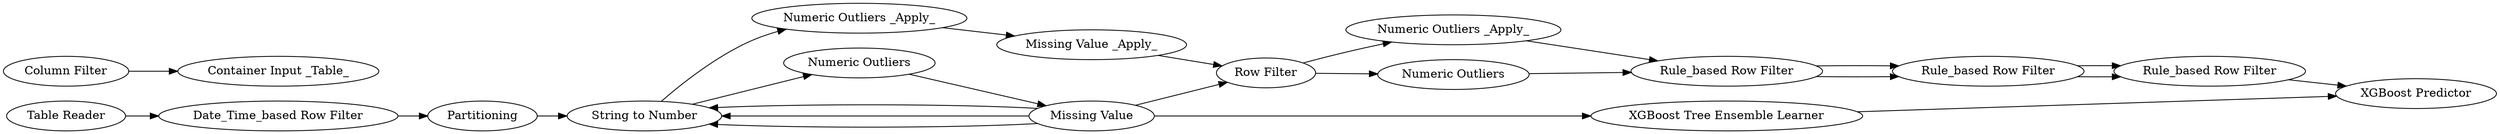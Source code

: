 digraph {
	219 [label=Partitioning]
	1164 [label="Date_Time_based Row Filter"]
	1168 [label="Container Input _Table_"]
	1169 [label="Column Filter"]
	1213 [label="XGBoost Tree Ensemble Learner"]
	1214 [label="XGBoost Predictor"]
	1215 [label="Table Reader"]
	13 [label="Rule_based Row Filter"]
	227 [label="String to Number"]
	229 [label="Row Filter"]
	230 [label="Rule_based Row Filter"]
	231 [label="Rule_based Row Filter"]
	235 [label="Numeric Outliers _Apply_"]
	236 [label="Numeric Outliers _Apply_"]
	237 [label="Missing Value _Apply_"]
	13 [label="Rule_based Row Filter"]
	159 [label="Numeric Outliers"]
	164 [label="Numeric Outliers"]
	227 [label="String to Number"]
	229 [label="Row Filter"]
	230 [label="Rule_based Row Filter"]
	231 [label="Rule_based Row Filter"]
	232 [label="Missing Value"]
	13 -> 230
	227 -> 235
	229 -> 236
	230 -> 231
	235 -> 237
	236 -> 13
	237 -> 229
	13 -> 230
	159 -> 13
	164 -> 232
	227 -> 164
	229 -> 159
	230 -> 231
	232 -> 229
	219 -> 227
	1164 -> 219
	1169 -> 1168
	1213 -> 1214
	1215 -> 1164
	231 -> 1214
	232 -> 1213
	232 -> 227
	232 -> 227
	232 -> 227
	rankdir=LR
}
